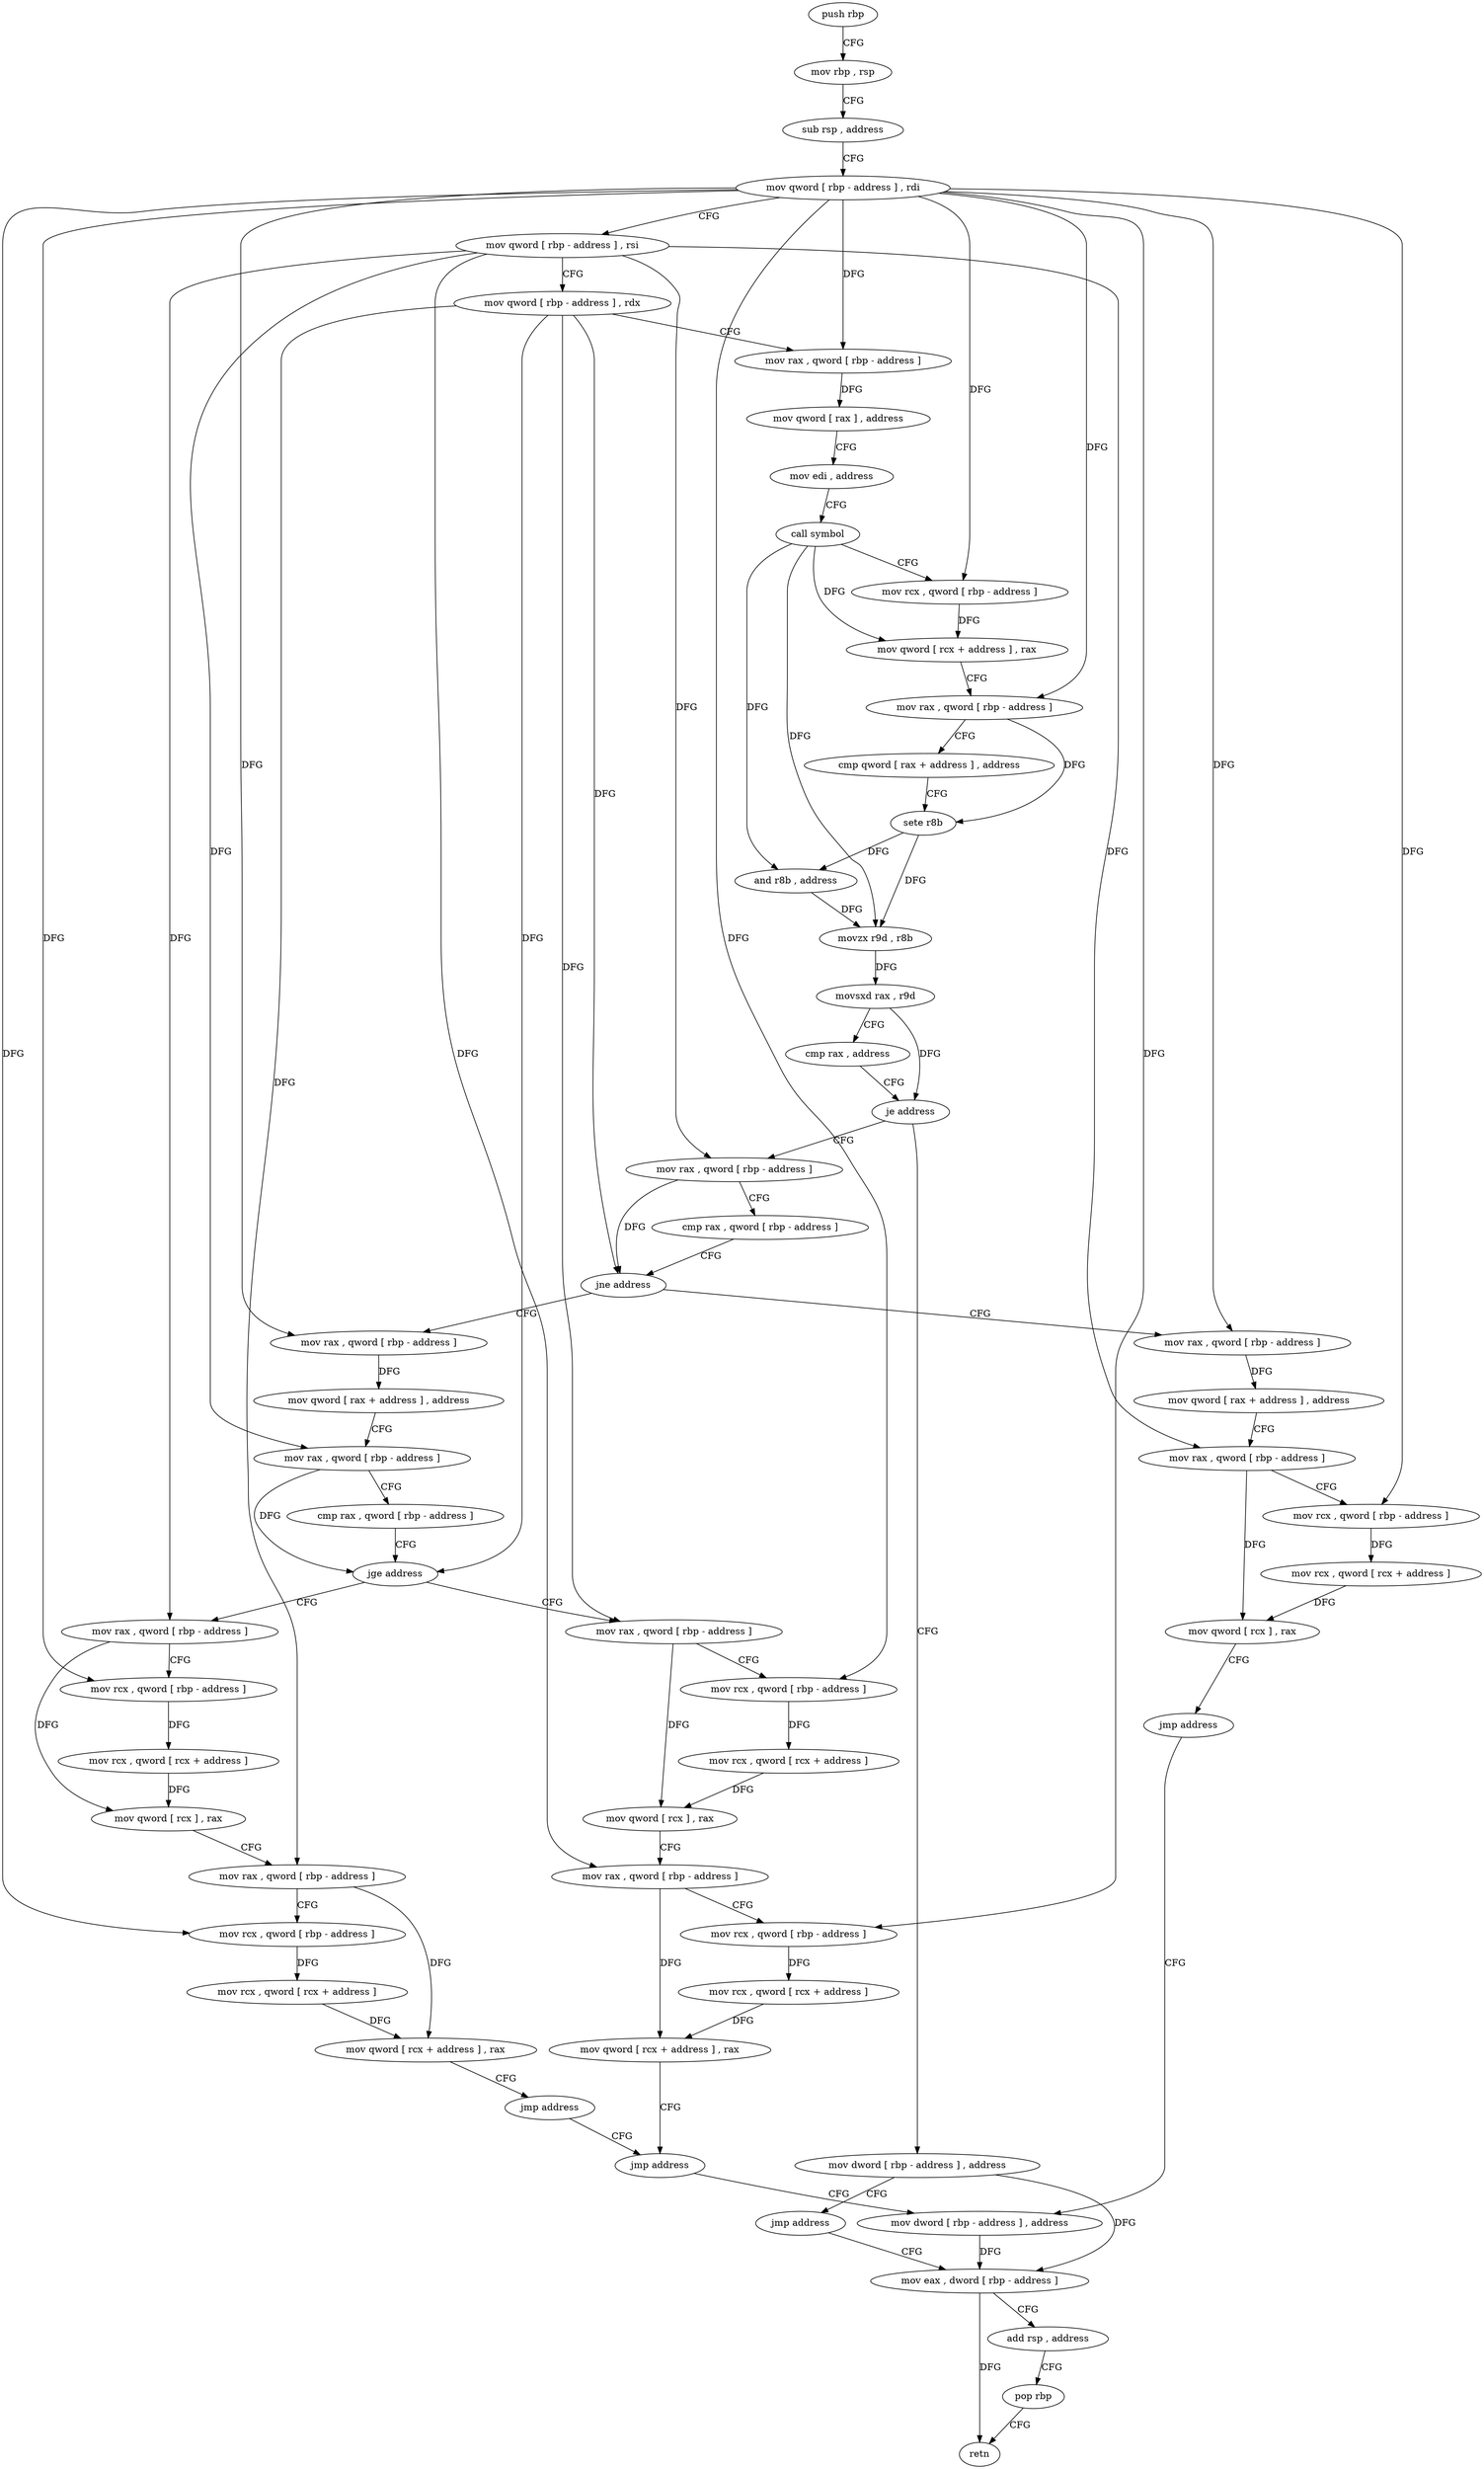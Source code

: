 digraph "func" {
"4272592" [label = "push rbp" ]
"4272593" [label = "mov rbp , rsp" ]
"4272596" [label = "sub rsp , address" ]
"4272600" [label = "mov qword [ rbp - address ] , rdi" ]
"4272604" [label = "mov qword [ rbp - address ] , rsi" ]
"4272608" [label = "mov qword [ rbp - address ] , rdx" ]
"4272612" [label = "mov rax , qword [ rbp - address ]" ]
"4272616" [label = "mov qword [ rax ] , address" ]
"4272623" [label = "mov edi , address" ]
"4272628" [label = "call symbol" ]
"4272633" [label = "mov rcx , qword [ rbp - address ]" ]
"4272637" [label = "mov qword [ rcx + address ] , rax" ]
"4272641" [label = "mov rax , qword [ rbp - address ]" ]
"4272645" [label = "cmp qword [ rax + address ] , address" ]
"4272650" [label = "sete r8b" ]
"4272654" [label = "and r8b , address" ]
"4272658" [label = "movzx r9d , r8b" ]
"4272662" [label = "movsxd rax , r9d" ]
"4272665" [label = "cmp rax , address" ]
"4272669" [label = "je address" ]
"4272687" [label = "mov rax , qword [ rbp - address ]" ]
"4272675" [label = "mov dword [ rbp - address ] , address" ]
"4272691" [label = "cmp rax , qword [ rbp - address ]" ]
"4272695" [label = "jne address" ]
"4272733" [label = "mov rax , qword [ rbp - address ]" ]
"4272701" [label = "mov rax , qword [ rbp - address ]" ]
"4272682" [label = "jmp address" ]
"4272838" [label = "mov eax , dword [ rbp - address ]" ]
"4272737" [label = "mov qword [ rax + address ] , address" ]
"4272745" [label = "mov rax , qword [ rbp - address ]" ]
"4272749" [label = "cmp rax , qword [ rbp - address ]" ]
"4272753" [label = "jge address" ]
"4272795" [label = "mov rax , qword [ rbp - address ]" ]
"4272759" [label = "mov rax , qword [ rbp - address ]" ]
"4272705" [label = "mov qword [ rax + address ] , address" ]
"4272713" [label = "mov rax , qword [ rbp - address ]" ]
"4272717" [label = "mov rcx , qword [ rbp - address ]" ]
"4272721" [label = "mov rcx , qword [ rcx + address ]" ]
"4272725" [label = "mov qword [ rcx ] , rax" ]
"4272728" [label = "jmp address" ]
"4272831" [label = "mov dword [ rbp - address ] , address" ]
"4272841" [label = "add rsp , address" ]
"4272845" [label = "pop rbp" ]
"4272846" [label = "retn" ]
"4272799" [label = "mov rcx , qword [ rbp - address ]" ]
"4272803" [label = "mov rcx , qword [ rcx + address ]" ]
"4272807" [label = "mov qword [ rcx ] , rax" ]
"4272810" [label = "mov rax , qword [ rbp - address ]" ]
"4272814" [label = "mov rcx , qword [ rbp - address ]" ]
"4272818" [label = "mov rcx , qword [ rcx + address ]" ]
"4272822" [label = "mov qword [ rcx + address ] , rax" ]
"4272826" [label = "jmp address" ]
"4272763" [label = "mov rcx , qword [ rbp - address ]" ]
"4272767" [label = "mov rcx , qword [ rcx + address ]" ]
"4272771" [label = "mov qword [ rcx ] , rax" ]
"4272774" [label = "mov rax , qword [ rbp - address ]" ]
"4272778" [label = "mov rcx , qword [ rbp - address ]" ]
"4272782" [label = "mov rcx , qword [ rcx + address ]" ]
"4272786" [label = "mov qword [ rcx + address ] , rax" ]
"4272790" [label = "jmp address" ]
"4272592" -> "4272593" [ label = "CFG" ]
"4272593" -> "4272596" [ label = "CFG" ]
"4272596" -> "4272600" [ label = "CFG" ]
"4272600" -> "4272604" [ label = "CFG" ]
"4272600" -> "4272612" [ label = "DFG" ]
"4272600" -> "4272633" [ label = "DFG" ]
"4272600" -> "4272641" [ label = "DFG" ]
"4272600" -> "4272733" [ label = "DFG" ]
"4272600" -> "4272701" [ label = "DFG" ]
"4272600" -> "4272717" [ label = "DFG" ]
"4272600" -> "4272799" [ label = "DFG" ]
"4272600" -> "4272814" [ label = "DFG" ]
"4272600" -> "4272763" [ label = "DFG" ]
"4272600" -> "4272778" [ label = "DFG" ]
"4272604" -> "4272608" [ label = "CFG" ]
"4272604" -> "4272687" [ label = "DFG" ]
"4272604" -> "4272745" [ label = "DFG" ]
"4272604" -> "4272713" [ label = "DFG" ]
"4272604" -> "4272810" [ label = "DFG" ]
"4272604" -> "4272759" [ label = "DFG" ]
"4272608" -> "4272612" [ label = "CFG" ]
"4272608" -> "4272695" [ label = "DFG" ]
"4272608" -> "4272753" [ label = "DFG" ]
"4272608" -> "4272795" [ label = "DFG" ]
"4272608" -> "4272774" [ label = "DFG" ]
"4272612" -> "4272616" [ label = "DFG" ]
"4272616" -> "4272623" [ label = "CFG" ]
"4272623" -> "4272628" [ label = "CFG" ]
"4272628" -> "4272633" [ label = "CFG" ]
"4272628" -> "4272637" [ label = "DFG" ]
"4272628" -> "4272654" [ label = "DFG" ]
"4272628" -> "4272658" [ label = "DFG" ]
"4272633" -> "4272637" [ label = "DFG" ]
"4272637" -> "4272641" [ label = "CFG" ]
"4272641" -> "4272645" [ label = "CFG" ]
"4272641" -> "4272650" [ label = "DFG" ]
"4272645" -> "4272650" [ label = "CFG" ]
"4272650" -> "4272654" [ label = "DFG" ]
"4272650" -> "4272658" [ label = "DFG" ]
"4272654" -> "4272658" [ label = "DFG" ]
"4272658" -> "4272662" [ label = "DFG" ]
"4272662" -> "4272665" [ label = "CFG" ]
"4272662" -> "4272669" [ label = "DFG" ]
"4272665" -> "4272669" [ label = "CFG" ]
"4272669" -> "4272687" [ label = "CFG" ]
"4272669" -> "4272675" [ label = "CFG" ]
"4272687" -> "4272691" [ label = "CFG" ]
"4272687" -> "4272695" [ label = "DFG" ]
"4272675" -> "4272682" [ label = "CFG" ]
"4272675" -> "4272838" [ label = "DFG" ]
"4272691" -> "4272695" [ label = "CFG" ]
"4272695" -> "4272733" [ label = "CFG" ]
"4272695" -> "4272701" [ label = "CFG" ]
"4272733" -> "4272737" [ label = "DFG" ]
"4272701" -> "4272705" [ label = "DFG" ]
"4272682" -> "4272838" [ label = "CFG" ]
"4272838" -> "4272841" [ label = "CFG" ]
"4272838" -> "4272846" [ label = "DFG" ]
"4272737" -> "4272745" [ label = "CFG" ]
"4272745" -> "4272749" [ label = "CFG" ]
"4272745" -> "4272753" [ label = "DFG" ]
"4272749" -> "4272753" [ label = "CFG" ]
"4272753" -> "4272795" [ label = "CFG" ]
"4272753" -> "4272759" [ label = "CFG" ]
"4272795" -> "4272799" [ label = "CFG" ]
"4272795" -> "4272807" [ label = "DFG" ]
"4272759" -> "4272763" [ label = "CFG" ]
"4272759" -> "4272771" [ label = "DFG" ]
"4272705" -> "4272713" [ label = "CFG" ]
"4272713" -> "4272717" [ label = "CFG" ]
"4272713" -> "4272725" [ label = "DFG" ]
"4272717" -> "4272721" [ label = "DFG" ]
"4272721" -> "4272725" [ label = "DFG" ]
"4272725" -> "4272728" [ label = "CFG" ]
"4272728" -> "4272831" [ label = "CFG" ]
"4272831" -> "4272838" [ label = "DFG" ]
"4272841" -> "4272845" [ label = "CFG" ]
"4272845" -> "4272846" [ label = "CFG" ]
"4272799" -> "4272803" [ label = "DFG" ]
"4272803" -> "4272807" [ label = "DFG" ]
"4272807" -> "4272810" [ label = "CFG" ]
"4272810" -> "4272814" [ label = "CFG" ]
"4272810" -> "4272822" [ label = "DFG" ]
"4272814" -> "4272818" [ label = "DFG" ]
"4272818" -> "4272822" [ label = "DFG" ]
"4272822" -> "4272826" [ label = "CFG" ]
"4272826" -> "4272831" [ label = "CFG" ]
"4272763" -> "4272767" [ label = "DFG" ]
"4272767" -> "4272771" [ label = "DFG" ]
"4272771" -> "4272774" [ label = "CFG" ]
"4272774" -> "4272778" [ label = "CFG" ]
"4272774" -> "4272786" [ label = "DFG" ]
"4272778" -> "4272782" [ label = "DFG" ]
"4272782" -> "4272786" [ label = "DFG" ]
"4272786" -> "4272790" [ label = "CFG" ]
"4272790" -> "4272826" [ label = "CFG" ]
}
